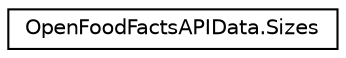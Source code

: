digraph "Graphical Class Hierarchy"
{
 // LATEX_PDF_SIZE
  edge [fontname="Helvetica",fontsize="10",labelfontname="Helvetica",labelfontsize="10"];
  node [fontname="Helvetica",fontsize="10",shape=record];
  rankdir="LR";
  Node0 [label="OpenFoodFactsAPIData.Sizes",height=0.2,width=0.4,color="black", fillcolor="white", style="filled",URL="$class_open_food_facts_a_p_i_data_1_1_sizes.html",tooltip=" "];
}
